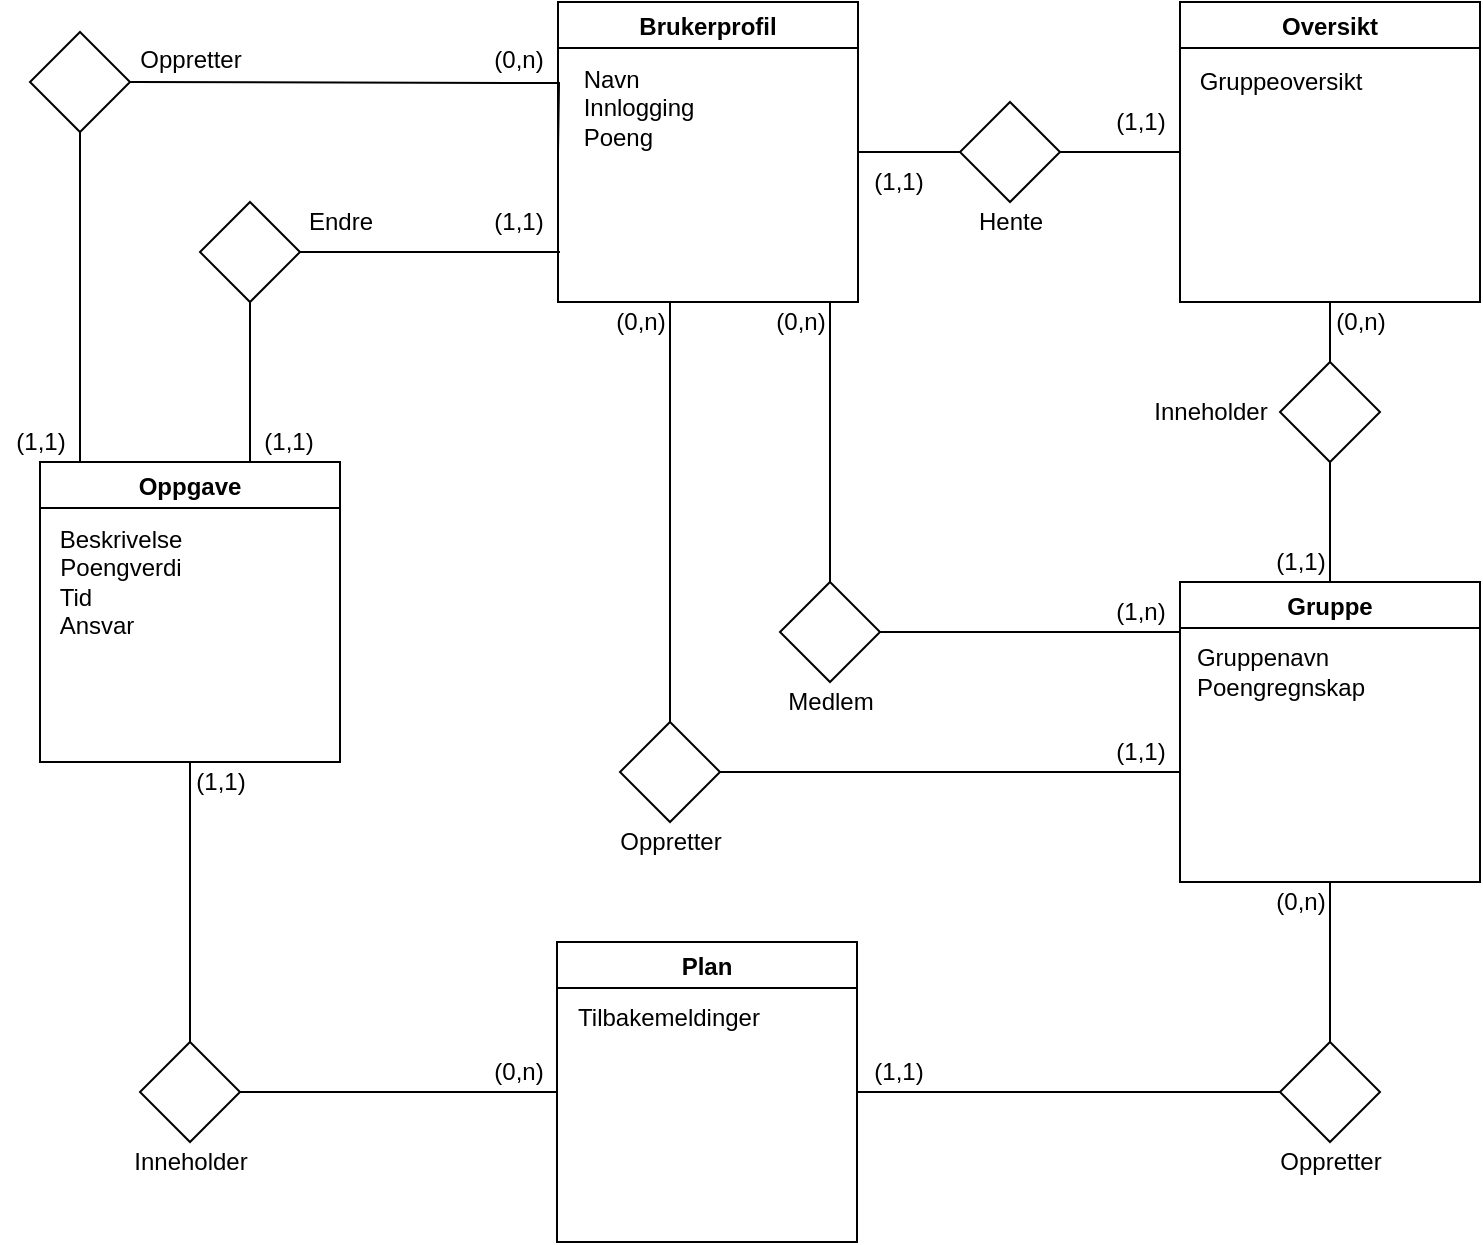 <mxfile version="16.6.2" type="device"><diagram id="7OO4FbfA6ghLgbBSafy3" name="Page-1"><mxGraphModel dx="946" dy="615" grid="1" gridSize="10" guides="1" tooltips="1" connect="1" arrows="1" fold="1" page="1" pageScale="1" pageWidth="827" pageHeight="1169" math="0" shadow="0"><root><mxCell id="0"/><mxCell id="1" parent="0"/><mxCell id="5voFr7DyTyE-eiAfX5ym-40" style="edgeStyle=orthogonalEdgeStyle;rounded=0;orthogonalLoop=1;jettySize=auto;html=1;exitX=1;exitY=0.5;exitDx=0;exitDy=0;entryX=0;entryY=0.5;entryDx=0;entryDy=0;endArrow=none;endFill=0;" edge="1" parent="1" source="5voFr7DyTyE-eiAfX5ym-1" target="5voFr7DyTyE-eiAfX5ym-31"><mxGeometry relative="1" as="geometry"/></mxCell><object label="Brukerprofil" placeholders="1" id="5voFr7DyTyE-eiAfX5ym-1"><mxCell style="swimlane;" vertex="1" parent="1"><mxGeometry x="339" y="40" width="150" height="150" as="geometry"/></mxCell></object><mxCell id="5voFr7DyTyE-eiAfX5ym-9" value="&lt;div align=&quot;left&quot;&gt;Navn&lt;br&gt;Innlogging&lt;br&gt;Poeng&lt;/div&gt;&lt;div&gt;&lt;br&gt;&lt;/div&gt;" style="text;html=1;align=center;verticalAlign=middle;resizable=0;points=[];autosize=1;strokeColor=none;fillColor=none;" vertex="1" parent="5voFr7DyTyE-eiAfX5ym-1"><mxGeometry x="5" y="30" width="70" height="60" as="geometry"/></mxCell><mxCell id="5voFr7DyTyE-eiAfX5ym-5" value="Oppgave" style="swimlane;" vertex="1" parent="1"><mxGeometry x="80" y="270" width="150" height="150" as="geometry"/></mxCell><mxCell id="5voFr7DyTyE-eiAfX5ym-11" value="&lt;div&gt;Beskrivelse&lt;/div&gt;&lt;div&gt;Poengverdi&lt;/div&gt;&lt;div align=&quot;left&quot;&gt;Tid&lt;/div&gt;&lt;div align=&quot;left&quot;&gt;Ansvar&lt;br&gt;&lt;/div&gt;" style="text;html=1;align=center;verticalAlign=middle;resizable=0;points=[];autosize=1;strokeColor=none;fillColor=none;" vertex="1" parent="5voFr7DyTyE-eiAfX5ym-5"><mxGeometry y="30" width="80" height="60" as="geometry"/></mxCell><mxCell id="5voFr7DyTyE-eiAfX5ym-7" value="Plan" style="swimlane;" vertex="1" parent="1"><mxGeometry x="338.5" y="510" width="150" height="150" as="geometry"/></mxCell><mxCell id="5voFr7DyTyE-eiAfX5ym-14" value="&lt;div align=&quot;center&quot;&gt;Tilbakemeldinger&lt;/div&gt;&lt;div align=&quot;left&quot;&gt;&lt;br&gt;&lt;/div&gt;" style="text;html=1;align=center;verticalAlign=middle;resizable=0;points=[];autosize=1;strokeColor=none;fillColor=none;" vertex="1" parent="5voFr7DyTyE-eiAfX5ym-7"><mxGeometry y="30" width="110" height="30" as="geometry"/></mxCell><mxCell id="5voFr7DyTyE-eiAfX5ym-42" style="edgeStyle=orthogonalEdgeStyle;rounded=0;orthogonalLoop=1;jettySize=auto;html=1;exitX=0.5;exitY=1;exitDx=0;exitDy=0;entryX=0.5;entryY=0;entryDx=0;entryDy=0;endArrow=none;endFill=0;" edge="1" parent="1" source="5voFr7DyTyE-eiAfX5ym-16" target="5voFr7DyTyE-eiAfX5ym-34"><mxGeometry relative="1" as="geometry"/></mxCell><mxCell id="5voFr7DyTyE-eiAfX5ym-16" value="Oversikt" style="swimlane;" vertex="1" parent="1"><mxGeometry x="650" y="40" width="150" height="150" as="geometry"/></mxCell><mxCell id="5voFr7DyTyE-eiAfX5ym-17" value="Gruppeoversikt" style="text;html=1;align=center;verticalAlign=middle;resizable=0;points=[];autosize=1;strokeColor=none;fillColor=none;" vertex="1" parent="5voFr7DyTyE-eiAfX5ym-16"><mxGeometry y="30" width="100" height="20" as="geometry"/></mxCell><mxCell id="5voFr7DyTyE-eiAfX5ym-18" value="Gruppe" style="swimlane;" vertex="1" parent="1"><mxGeometry x="650" y="330" width="150" height="150" as="geometry"/></mxCell><mxCell id="5voFr7DyTyE-eiAfX5ym-19" value="&lt;div align=&quot;left&quot;&gt;Gruppenavn&lt;/div&gt;&lt;div align=&quot;justify&quot;&gt;Poengregnskap&lt;br&gt;&lt;/div&gt;" style="text;html=1;align=center;verticalAlign=middle;resizable=0;points=[];autosize=1;strokeColor=none;fillColor=none;" vertex="1" parent="5voFr7DyTyE-eiAfX5ym-18"><mxGeometry y="30" width="100" height="30" as="geometry"/></mxCell><mxCell id="5voFr7DyTyE-eiAfX5ym-41" style="edgeStyle=orthogonalEdgeStyle;rounded=0;orthogonalLoop=1;jettySize=auto;html=1;exitX=1;exitY=0.5;exitDx=0;exitDy=0;entryX=0;entryY=0.5;entryDx=0;entryDy=0;endArrow=none;endFill=0;" edge="1" parent="1" source="5voFr7DyTyE-eiAfX5ym-31" target="5voFr7DyTyE-eiAfX5ym-16"><mxGeometry relative="1" as="geometry"/></mxCell><mxCell id="5voFr7DyTyE-eiAfX5ym-31" value="" style="rhombus;whiteSpace=wrap;html=1;" vertex="1" parent="1"><mxGeometry x="540" y="90" width="50" height="50" as="geometry"/></mxCell><mxCell id="5voFr7DyTyE-eiAfX5ym-43" style="edgeStyle=orthogonalEdgeStyle;rounded=0;orthogonalLoop=1;jettySize=auto;html=1;exitX=0.5;exitY=1;exitDx=0;exitDy=0;entryX=0.5;entryY=0;entryDx=0;entryDy=0;endArrow=none;endFill=0;" edge="1" parent="1" source="5voFr7DyTyE-eiAfX5ym-34" target="5voFr7DyTyE-eiAfX5ym-18"><mxGeometry relative="1" as="geometry"/></mxCell><mxCell id="5voFr7DyTyE-eiAfX5ym-34" value="" style="rhombus;whiteSpace=wrap;html=1;" vertex="1" parent="1"><mxGeometry x="700" y="220" width="50" height="50" as="geometry"/></mxCell><mxCell id="5voFr7DyTyE-eiAfX5ym-44" style="edgeStyle=orthogonalEdgeStyle;rounded=0;orthogonalLoop=1;jettySize=auto;html=1;exitX=0.5;exitY=0;exitDx=0;exitDy=0;entryX=0.5;entryY=1;entryDx=0;entryDy=0;endArrow=none;endFill=0;" edge="1" parent="1" source="5voFr7DyTyE-eiAfX5ym-35" target="5voFr7DyTyE-eiAfX5ym-18"><mxGeometry relative="1" as="geometry"/></mxCell><mxCell id="5voFr7DyTyE-eiAfX5ym-45" style="edgeStyle=orthogonalEdgeStyle;rounded=0;orthogonalLoop=1;jettySize=auto;html=1;exitX=0;exitY=0.5;exitDx=0;exitDy=0;entryX=1;entryY=0.5;entryDx=0;entryDy=0;endArrow=none;endFill=0;" edge="1" parent="1" source="5voFr7DyTyE-eiAfX5ym-35" target="5voFr7DyTyE-eiAfX5ym-7"><mxGeometry relative="1" as="geometry"/></mxCell><mxCell id="5voFr7DyTyE-eiAfX5ym-35" value="" style="rhombus;whiteSpace=wrap;html=1;" vertex="1" parent="1"><mxGeometry x="700" y="560" width="50" height="50" as="geometry"/></mxCell><mxCell id="5voFr7DyTyE-eiAfX5ym-48" style="edgeStyle=orthogonalEdgeStyle;rounded=0;orthogonalLoop=1;jettySize=auto;html=1;exitX=1;exitY=0.5;exitDx=0;exitDy=0;entryX=0;entryY=0.5;entryDx=0;entryDy=0;endArrow=none;endFill=0;" edge="1" parent="1" source="5voFr7DyTyE-eiAfX5ym-36" target="5voFr7DyTyE-eiAfX5ym-7"><mxGeometry relative="1" as="geometry"/></mxCell><mxCell id="5voFr7DyTyE-eiAfX5ym-49" style="edgeStyle=orthogonalEdgeStyle;rounded=0;orthogonalLoop=1;jettySize=auto;html=1;exitX=0.5;exitY=0;exitDx=0;exitDy=0;entryX=0.5;entryY=1;entryDx=0;entryDy=0;endArrow=none;endFill=0;" edge="1" parent="1" source="5voFr7DyTyE-eiAfX5ym-36" target="5voFr7DyTyE-eiAfX5ym-5"><mxGeometry relative="1" as="geometry"/></mxCell><mxCell id="5voFr7DyTyE-eiAfX5ym-36" value="" style="rhombus;whiteSpace=wrap;html=1;" vertex="1" parent="1"><mxGeometry x="130" y="560" width="50" height="50" as="geometry"/></mxCell><mxCell id="5voFr7DyTyE-eiAfX5ym-52" style="edgeStyle=orthogonalEdgeStyle;rounded=0;orthogonalLoop=1;jettySize=auto;html=1;exitX=1;exitY=0.5;exitDx=0;exitDy=0;endArrow=none;endFill=0;entryX=0;entryY=0.5;entryDx=0;entryDy=0;" edge="1" parent="1"><mxGeometry relative="1" as="geometry"><mxPoint x="339" y="115" as="targetPoint"/><mxPoint x="125" y="80" as="sourcePoint"/></mxGeometry></mxCell><mxCell id="5voFr7DyTyE-eiAfX5ym-53" style="edgeStyle=orthogonalEdgeStyle;rounded=0;orthogonalLoop=1;jettySize=auto;html=1;exitX=0.5;exitY=1;exitDx=0;exitDy=0;entryX=0.5;entryY=0;entryDx=0;entryDy=0;endArrow=none;endFill=0;" edge="1" parent="1" source="5voFr7DyTyE-eiAfX5ym-38" target="5voFr7DyTyE-eiAfX5ym-5"><mxGeometry relative="1" as="geometry"><Array as="points"><mxPoint x="100" y="140"/><mxPoint x="100" y="270"/></Array></mxGeometry></mxCell><mxCell id="5voFr7DyTyE-eiAfX5ym-38" value="" style="rhombus;whiteSpace=wrap;html=1;" vertex="1" parent="1"><mxGeometry x="75" y="55" width="50" height="50" as="geometry"/></mxCell><mxCell id="5voFr7DyTyE-eiAfX5ym-54" value="Hente" style="text;html=1;align=center;verticalAlign=middle;resizable=0;points=[];autosize=1;strokeColor=none;fillColor=none;" vertex="1" parent="1"><mxGeometry x="540" y="140" width="50" height="20" as="geometry"/></mxCell><mxCell id="5voFr7DyTyE-eiAfX5ym-55" value="Inneholder" style="text;html=1;align=center;verticalAlign=middle;resizable=0;points=[];autosize=1;strokeColor=none;fillColor=none;" vertex="1" parent="1"><mxGeometry x="630" y="235" width="70" height="20" as="geometry"/></mxCell><mxCell id="5voFr7DyTyE-eiAfX5ym-59" value="Oppretter" style="text;html=1;align=center;verticalAlign=middle;resizable=0;points=[];autosize=1;strokeColor=none;fillColor=none;" vertex="1" parent="1"><mxGeometry x="120" y="59" width="70" height="20" as="geometry"/></mxCell><mxCell id="5voFr7DyTyE-eiAfX5ym-60" value="Oppretter" style="text;html=1;align=center;verticalAlign=middle;resizable=0;points=[];autosize=1;strokeColor=none;fillColor=none;" vertex="1" parent="1"><mxGeometry x="690" y="610" width="70" height="20" as="geometry"/></mxCell><mxCell id="5voFr7DyTyE-eiAfX5ym-61" value="&lt;div&gt;Inneholder&lt;/div&gt;" style="text;html=1;align=center;verticalAlign=middle;resizable=0;points=[];autosize=1;strokeColor=none;fillColor=none;" vertex="1" parent="1"><mxGeometry x="120" y="610" width="70" height="20" as="geometry"/></mxCell><mxCell id="5voFr7DyTyE-eiAfX5ym-66" style="edgeStyle=orthogonalEdgeStyle;rounded=0;orthogonalLoop=1;jettySize=auto;html=1;exitX=1;exitY=0.5;exitDx=0;exitDy=0;endArrow=none;endFill=0;" edge="1" parent="1" source="5voFr7DyTyE-eiAfX5ym-62"><mxGeometry relative="1" as="geometry"><mxPoint x="650" y="425" as="targetPoint"/></mxGeometry></mxCell><mxCell id="5voFr7DyTyE-eiAfX5ym-68" style="edgeStyle=orthogonalEdgeStyle;rounded=0;orthogonalLoop=1;jettySize=auto;html=1;exitX=0.5;exitY=0;exitDx=0;exitDy=0;endArrow=none;endFill=0;" edge="1" parent="1" source="5voFr7DyTyE-eiAfX5ym-62"><mxGeometry relative="1" as="geometry"><mxPoint x="395" y="190" as="targetPoint"/></mxGeometry></mxCell><mxCell id="5voFr7DyTyE-eiAfX5ym-62" value="" style="rhombus;whiteSpace=wrap;html=1;" vertex="1" parent="1"><mxGeometry x="370" y="400" width="50" height="50" as="geometry"/></mxCell><mxCell id="5voFr7DyTyE-eiAfX5ym-64" style="edgeStyle=orthogonalEdgeStyle;rounded=0;orthogonalLoop=1;jettySize=auto;html=1;exitX=1;exitY=0.5;exitDx=0;exitDy=0;endArrow=none;endFill=0;" edge="1" parent="1" source="5voFr7DyTyE-eiAfX5ym-63"><mxGeometry relative="1" as="geometry"><mxPoint x="650" y="355" as="targetPoint"/></mxGeometry></mxCell><mxCell id="5voFr7DyTyE-eiAfX5ym-65" style="edgeStyle=orthogonalEdgeStyle;rounded=0;orthogonalLoop=1;jettySize=auto;html=1;exitX=0.5;exitY=0;exitDx=0;exitDy=0;endArrow=none;endFill=0;" edge="1" parent="1" source="5voFr7DyTyE-eiAfX5ym-63"><mxGeometry relative="1" as="geometry"><mxPoint x="475" y="190" as="targetPoint"/></mxGeometry></mxCell><mxCell id="5voFr7DyTyE-eiAfX5ym-63" value="" style="rhombus;whiteSpace=wrap;html=1;" vertex="1" parent="1"><mxGeometry x="450" y="330" width="50" height="50" as="geometry"/></mxCell><mxCell id="5voFr7DyTyE-eiAfX5ym-69" value="Oppretter" style="text;html=1;align=center;verticalAlign=middle;resizable=0;points=[];autosize=1;strokeColor=none;fillColor=none;" vertex="1" parent="1"><mxGeometry x="360" y="450" width="70" height="20" as="geometry"/></mxCell><mxCell id="5voFr7DyTyE-eiAfX5ym-70" value="Medlem" style="text;html=1;align=center;verticalAlign=middle;resizable=0;points=[];autosize=1;strokeColor=none;fillColor=none;" vertex="1" parent="1"><mxGeometry x="445" y="380" width="60" height="20" as="geometry"/></mxCell><mxCell id="5voFr7DyTyE-eiAfX5ym-71" value="(1,1)" style="text;html=1;align=center;verticalAlign=middle;resizable=0;points=[];autosize=1;strokeColor=none;fillColor=none;" vertex="1" parent="1"><mxGeometry x="488.5" y="120" width="40" height="20" as="geometry"/></mxCell><mxCell id="5voFr7DyTyE-eiAfX5ym-72" value="(1,1)" style="text;html=1;align=center;verticalAlign=middle;resizable=0;points=[];autosize=1;strokeColor=none;fillColor=none;" vertex="1" parent="1"><mxGeometry x="610" y="90" width="40" height="20" as="geometry"/></mxCell><mxCell id="5voFr7DyTyE-eiAfX5ym-73" value="(0,n)" style="text;html=1;align=center;verticalAlign=middle;resizable=0;points=[];autosize=1;strokeColor=none;fillColor=none;" vertex="1" parent="1"><mxGeometry x="720" y="190" width="40" height="20" as="geometry"/></mxCell><mxCell id="5voFr7DyTyE-eiAfX5ym-74" value="(1,1)" style="text;html=1;align=center;verticalAlign=middle;resizable=0;points=[];autosize=1;strokeColor=none;fillColor=none;" vertex="1" parent="1"><mxGeometry x="690" y="310" width="40" height="20" as="geometry"/></mxCell><mxCell id="5voFr7DyTyE-eiAfX5ym-75" value="(0,n)" style="text;html=1;align=center;verticalAlign=middle;resizable=0;points=[];autosize=1;strokeColor=none;fillColor=none;" vertex="1" parent="1"><mxGeometry x="440" y="190" width="40" height="20" as="geometry"/></mxCell><mxCell id="5voFr7DyTyE-eiAfX5ym-76" value="(1,n)" style="text;html=1;align=center;verticalAlign=middle;resizable=0;points=[];autosize=1;strokeColor=none;fillColor=none;" vertex="1" parent="1"><mxGeometry x="610" y="335" width="40" height="20" as="geometry"/></mxCell><mxCell id="5voFr7DyTyE-eiAfX5ym-77" value="(1,1)" style="text;html=1;align=center;verticalAlign=middle;resizable=0;points=[];autosize=1;strokeColor=none;fillColor=none;" vertex="1" parent="1"><mxGeometry x="610" y="405" width="40" height="20" as="geometry"/></mxCell><mxCell id="5voFr7DyTyE-eiAfX5ym-78" value="(0,n)" style="text;html=1;align=center;verticalAlign=middle;resizable=0;points=[];autosize=1;strokeColor=none;fillColor=none;" vertex="1" parent="1"><mxGeometry x="360" y="190" width="40" height="20" as="geometry"/></mxCell><mxCell id="5voFr7DyTyE-eiAfX5ym-79" value="(0,n)" style="text;html=1;align=center;verticalAlign=middle;resizable=0;points=[];autosize=1;strokeColor=none;fillColor=none;" vertex="1" parent="1"><mxGeometry x="690" y="480" width="40" height="20" as="geometry"/></mxCell><mxCell id="5voFr7DyTyE-eiAfX5ym-80" value="(1,1)" style="text;html=1;align=center;verticalAlign=middle;resizable=0;points=[];autosize=1;strokeColor=none;fillColor=none;" vertex="1" parent="1"><mxGeometry x="489" y="565" width="40" height="20" as="geometry"/></mxCell><mxCell id="5voFr7DyTyE-eiAfX5ym-81" value="(0,n)" style="text;html=1;align=center;verticalAlign=middle;resizable=0;points=[];autosize=1;strokeColor=none;fillColor=none;" vertex="1" parent="1"><mxGeometry x="299" y="565" width="40" height="20" as="geometry"/></mxCell><mxCell id="5voFr7DyTyE-eiAfX5ym-82" value="(1,1)" style="text;html=1;align=center;verticalAlign=middle;resizable=0;points=[];autosize=1;strokeColor=none;fillColor=none;" vertex="1" parent="1"><mxGeometry x="150" y="420" width="40" height="20" as="geometry"/></mxCell><mxCell id="5voFr7DyTyE-eiAfX5ym-83" value="(1,1)" style="text;html=1;align=center;verticalAlign=middle;resizable=0;points=[];autosize=1;strokeColor=none;fillColor=none;" vertex="1" parent="1"><mxGeometry x="60" y="250" width="40" height="20" as="geometry"/></mxCell><mxCell id="5voFr7DyTyE-eiAfX5ym-84" value="(0,n)" style="text;html=1;align=center;verticalAlign=middle;resizable=0;points=[];autosize=1;strokeColor=none;fillColor=none;" vertex="1" parent="1"><mxGeometry x="299" y="59" width="40" height="20" as="geometry"/></mxCell><mxCell id="5voFr7DyTyE-eiAfX5ym-87" style="edgeStyle=orthogonalEdgeStyle;rounded=0;orthogonalLoop=1;jettySize=auto;html=1;exitX=1;exitY=0.5;exitDx=0;exitDy=0;endArrow=none;endFill=0;" edge="1" parent="1" source="5voFr7DyTyE-eiAfX5ym-85"><mxGeometry relative="1" as="geometry"><mxPoint x="340" y="165" as="targetPoint"/></mxGeometry></mxCell><mxCell id="5voFr7DyTyE-eiAfX5ym-89" style="edgeStyle=orthogonalEdgeStyle;rounded=0;orthogonalLoop=1;jettySize=auto;html=1;exitX=0.5;exitY=1;exitDx=0;exitDy=0;entryX=0.7;entryY=0;entryDx=0;entryDy=0;entryPerimeter=0;endArrow=none;endFill=0;" edge="1" parent="1" source="5voFr7DyTyE-eiAfX5ym-85" target="5voFr7DyTyE-eiAfX5ym-5"><mxGeometry relative="1" as="geometry"/></mxCell><mxCell id="5voFr7DyTyE-eiAfX5ym-85" value="" style="rhombus;whiteSpace=wrap;html=1;" vertex="1" parent="1"><mxGeometry x="160" y="140" width="50" height="50" as="geometry"/></mxCell><mxCell id="5voFr7DyTyE-eiAfX5ym-90" value="Endre" style="text;html=1;align=center;verticalAlign=middle;resizable=0;points=[];autosize=1;strokeColor=none;fillColor=none;" vertex="1" parent="1"><mxGeometry x="205" y="140" width="50" height="20" as="geometry"/></mxCell><mxCell id="5voFr7DyTyE-eiAfX5ym-92" value="(1,1)" style="text;html=1;align=center;verticalAlign=middle;resizable=0;points=[];autosize=1;strokeColor=none;fillColor=none;" vertex="1" parent="1"><mxGeometry x="184" y="250" width="40" height="20" as="geometry"/></mxCell><mxCell id="5voFr7DyTyE-eiAfX5ym-93" value="(1,1)" style="text;html=1;align=center;verticalAlign=middle;resizable=0;points=[];autosize=1;strokeColor=none;fillColor=none;" vertex="1" parent="1"><mxGeometry x="299" y="140" width="40" height="20" as="geometry"/></mxCell></root></mxGraphModel></diagram></mxfile>
